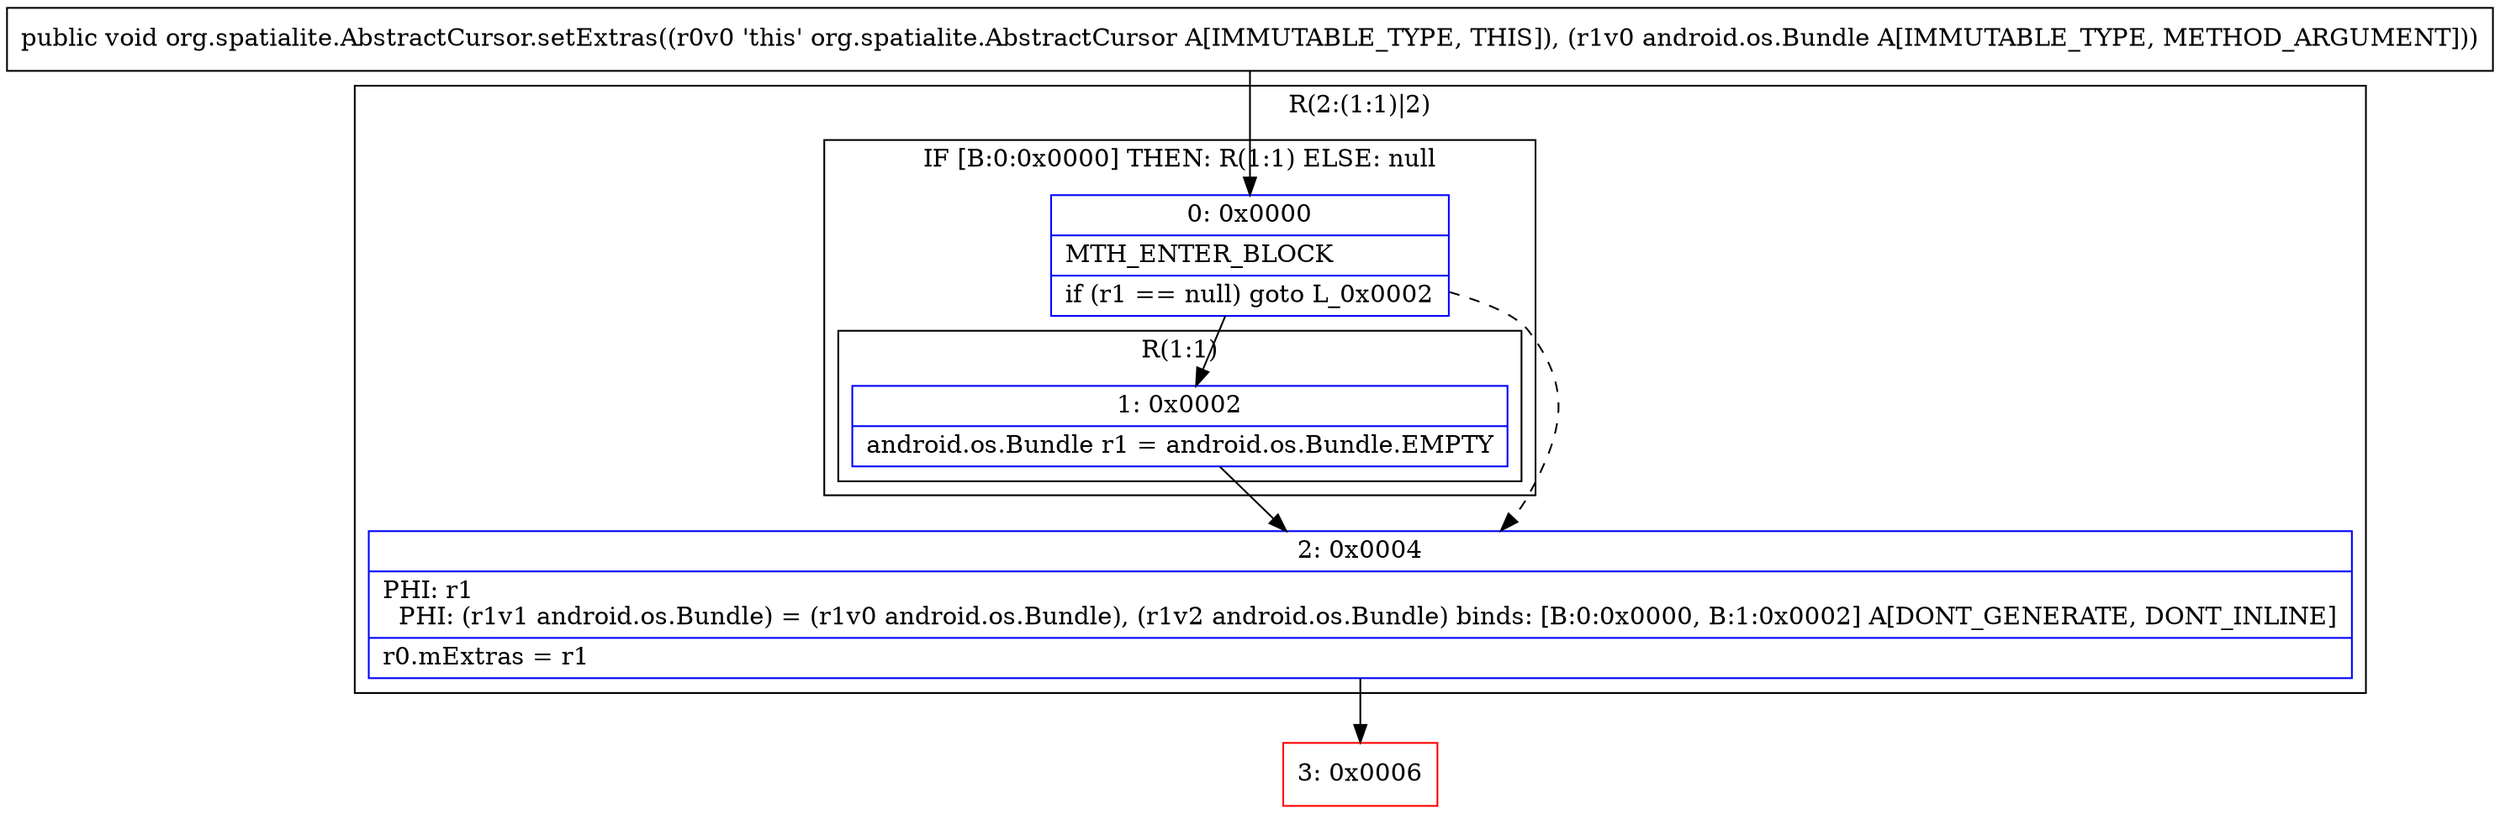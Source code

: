 digraph "CFG fororg.spatialite.AbstractCursor.setExtras(Landroid\/os\/Bundle;)V" {
subgraph cluster_Region_628541990 {
label = "R(2:(1:1)|2)";
node [shape=record,color=blue];
subgraph cluster_IfRegion_1837638896 {
label = "IF [B:0:0x0000] THEN: R(1:1) ELSE: null";
node [shape=record,color=blue];
Node_0 [shape=record,label="{0\:\ 0x0000|MTH_ENTER_BLOCK\l|if (r1 == null) goto L_0x0002\l}"];
subgraph cluster_Region_825297650 {
label = "R(1:1)";
node [shape=record,color=blue];
Node_1 [shape=record,label="{1\:\ 0x0002|android.os.Bundle r1 = android.os.Bundle.EMPTY\l}"];
}
}
Node_2 [shape=record,label="{2\:\ 0x0004|PHI: r1 \l  PHI: (r1v1 android.os.Bundle) = (r1v0 android.os.Bundle), (r1v2 android.os.Bundle) binds: [B:0:0x0000, B:1:0x0002] A[DONT_GENERATE, DONT_INLINE]\l|r0.mExtras = r1\l}"];
}
Node_3 [shape=record,color=red,label="{3\:\ 0x0006}"];
MethodNode[shape=record,label="{public void org.spatialite.AbstractCursor.setExtras((r0v0 'this' org.spatialite.AbstractCursor A[IMMUTABLE_TYPE, THIS]), (r1v0 android.os.Bundle A[IMMUTABLE_TYPE, METHOD_ARGUMENT])) }"];
MethodNode -> Node_0;
Node_0 -> Node_1;
Node_0 -> Node_2[style=dashed];
Node_1 -> Node_2;
Node_2 -> Node_3;
}

